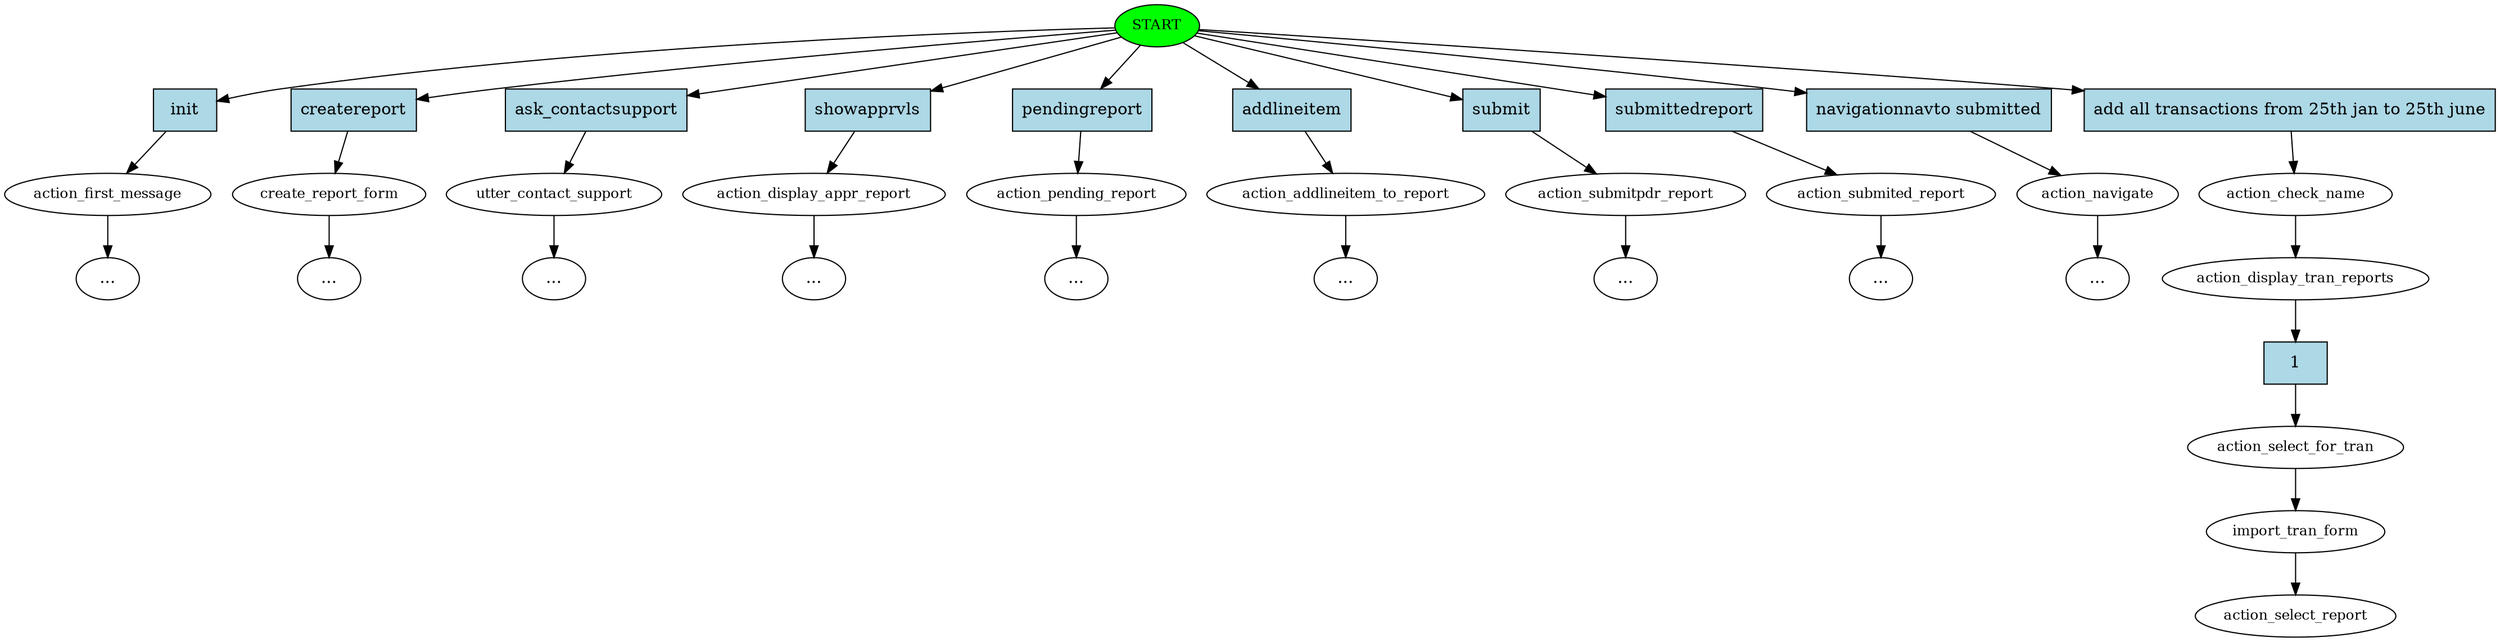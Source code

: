 digraph  {
0 [class="start active", fillcolor=green, fontsize=12, label=START, style=filled];
1 [class="", fontsize=12, label=action_first_message];
11 [class="", fontsize=12, label=create_report_form];
13 [class="", fontsize=12, label=utter_contact_support];
"-15" [class=ellipsis, label="..."];
19 [class="", fontsize=12, label=action_display_appr_report];
21 [class="", fontsize=12, label=action_pending_report];
"-25" [class=ellipsis, label="..."];
25 [class="", fontsize=12, label=action_addlineitem_to_report];
"-27" [class=ellipsis, label="..."];
32 [class="", fontsize=12, label=action_submitpdr_report];
"-34" [class=ellipsis, label="..."];
"-38" [class=ellipsis, label="..."];
38 [class="", fontsize=12, label=action_submited_report];
"-42" [class=ellipsis, label="..."];
41 [class="", fontsize=12, label=action_navigate];
"-43" [class=ellipsis, label="..."];
"-46" [class=ellipsis, label="..."];
"-54" [class=ellipsis, label="..."];
53 [class=active, fontsize=12, label=action_check_name];
54 [class=active, fontsize=12, label=action_display_tran_reports];
55 [class=active, fontsize=12, label=action_select_for_tran];
56 [class=active, fontsize=12, label=import_tran_form];
57 [class="dashed active", fontsize=12, label=action_select_report];
58 [class=intent, fillcolor=lightblue, label=init, shape=rect, style=filled];
59 [class=intent, fillcolor=lightblue, label=createreport, shape=rect, style=filled];
60 [class=intent, fillcolor=lightblue, label=ask_contactsupport, shape=rect, style=filled];
61 [class=intent, fillcolor=lightblue, label=showapprvls, shape=rect, style=filled];
62 [class=intent, fillcolor=lightblue, label=pendingreport, shape=rect, style=filled];
63 [class=intent, fillcolor=lightblue, label=addlineitem, shape=rect, style=filled];
64 [class=intent, fillcolor=lightblue, label=submit, shape=rect, style=filled];
65 [class=intent, fillcolor=lightblue, label=submittedreport, shape=rect, style=filled];
66 [class=intent, fillcolor=lightblue, label="navigationnavto submitted", shape=rect, style=filled];
67 [class="intent active", fillcolor=lightblue, label="add all transactions from 25th jan to 25th june", shape=rect, style=filled];
68 [class="intent active", fillcolor=lightblue, label=1, shape=rect, style=filled];
0 -> 58  [class="", key=0];
0 -> 59  [class="", key=0];
0 -> 60  [class="", key=0];
0 -> 61  [class="", key=0];
0 -> 62  [class="", key=0];
0 -> 63  [class="", key=0];
0 -> 64  [class="", key=0];
0 -> 65  [class="", key=0];
0 -> 66  [class="", key=0];
0 -> 67  [class=active, key=0];
1 -> "-54"  [class="", key=NONE, label=""];
11 -> "-46"  [class="", key=NONE, label=""];
13 -> "-15"  [class="", key=NONE, label=""];
19 -> "-25"  [class="", key=NONE, label=""];
21 -> "-38"  [class="", key=NONE, label=""];
25 -> "-27"  [class="", key=NONE, label=""];
32 -> "-34"  [class="", key=NONE, label=""];
38 -> "-42"  [class="", key=NONE, label=""];
41 -> "-43"  [class="", key=NONE, label=""];
53 -> 54  [class=active, key=NONE, label=""];
54 -> 68  [class=active, key=0];
55 -> 56  [class=active, key=NONE, label=""];
56 -> 57  [class=active, key=NONE, label=""];
58 -> 1  [class="", key=0];
59 -> 11  [class="", key=0];
60 -> 13  [class="", key=0];
61 -> 19  [class="", key=0];
62 -> 21  [class="", key=0];
63 -> 25  [class="", key=0];
64 -> 32  [class="", key=0];
65 -> 38  [class="", key=0];
66 -> 41  [class="", key=0];
67 -> 53  [class=active, key=0];
68 -> 55  [class=active, key=0];
}

